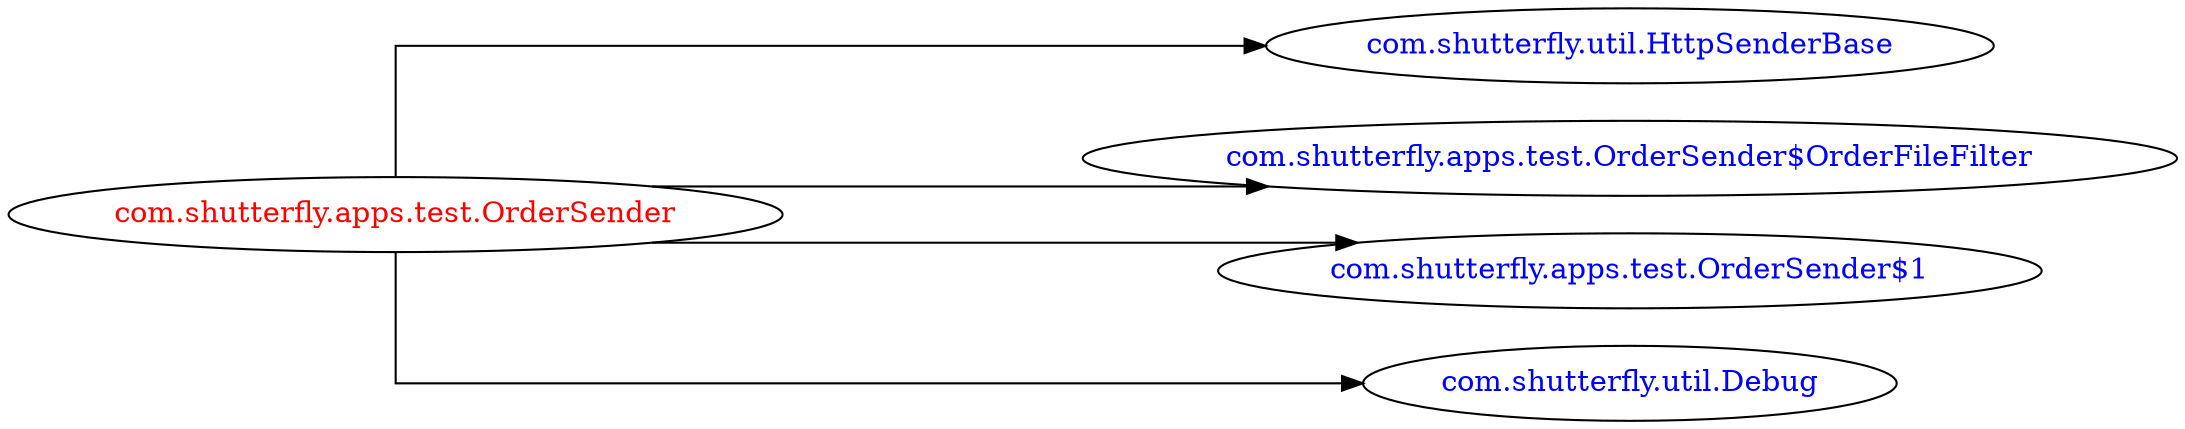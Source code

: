 digraph dependencyGraph {
 concentrate=true;
 ranksep="2.0";
 rankdir="LR"; 
 splines="ortho";
"com.shutterfly.apps.test.OrderSender" [fontcolor="red"];
"com.shutterfly.util.HttpSenderBase" [ fontcolor="blue" ];
"com.shutterfly.apps.test.OrderSender"->"com.shutterfly.util.HttpSenderBase";
"com.shutterfly.apps.test.OrderSender$OrderFileFilter" [ fontcolor="blue" ];
"com.shutterfly.apps.test.OrderSender"->"com.shutterfly.apps.test.OrderSender$OrderFileFilter";
"com.shutterfly.apps.test.OrderSender$1" [ fontcolor="blue" ];
"com.shutterfly.apps.test.OrderSender"->"com.shutterfly.apps.test.OrderSender$1";
"com.shutterfly.util.Debug" [ fontcolor="blue" ];
"com.shutterfly.apps.test.OrderSender"->"com.shutterfly.util.Debug";
}
